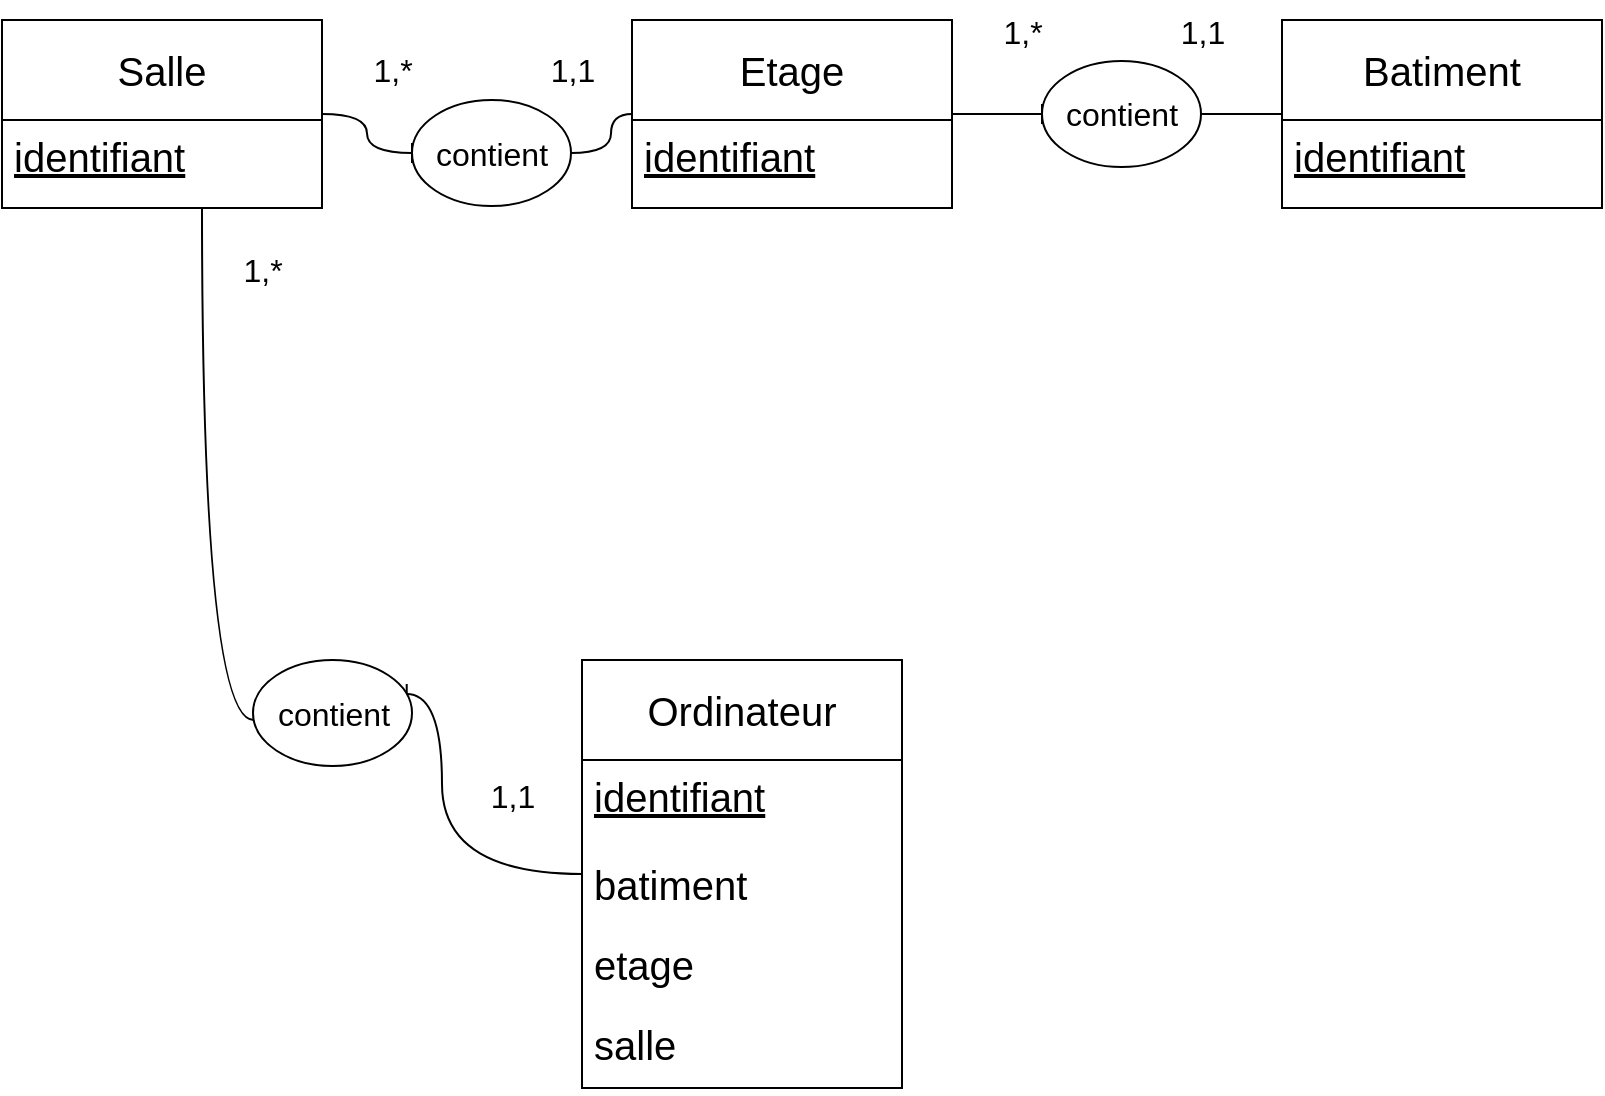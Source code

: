 <mxfile version="22.1.0" type="github">
  <diagram name="Page-1" id="gb1Xk3Oqogty75sHZNJk">
    <mxGraphModel dx="1174" dy="769" grid="1" gridSize="10" guides="1" tooltips="1" connect="1" arrows="1" fold="1" page="1" pageScale="1" pageWidth="850" pageHeight="1100" math="0" shadow="0">
      <root>
        <mxCell id="0" />
        <mxCell id="1" parent="0" />
        <mxCell id="sf0G0OYadpK-XRkGlgHM-1" value="Ordinateur" style="swimlane;fontStyle=0;childLayout=stackLayout;horizontal=1;startSize=50;fillColor=none;horizontalStack=0;resizeParent=1;resizeParentMax=0;resizeLast=0;collapsible=1;marginBottom=0;whiteSpace=wrap;html=1;fontSize=20;" vertex="1" parent="1">
          <mxGeometry x="320" y="390" width="160" height="214" as="geometry" />
        </mxCell>
        <mxCell id="sf0G0OYadpK-XRkGlgHM-3" value="&lt;u style=&quot;font-size: 20px;&quot;&gt;identifiant&lt;/u&gt;" style="text;strokeColor=none;fillColor=none;align=left;verticalAlign=top;spacingLeft=4;spacingRight=4;overflow=hidden;rotatable=0;points=[[0,0.5],[1,0.5]];portConstraint=eastwest;whiteSpace=wrap;html=1;fontSize=20;imageWidth=27;imageHeight=27;" vertex="1" parent="sf0G0OYadpK-XRkGlgHM-1">
          <mxGeometry y="50" width="160" height="44" as="geometry" />
        </mxCell>
        <mxCell id="sf0G0OYadpK-XRkGlgHM-4" value="batiment" style="text;strokeColor=none;fillColor=none;align=left;verticalAlign=top;spacingLeft=4;spacingRight=4;overflow=hidden;rotatable=0;points=[[0,0.5],[1,0.5]];portConstraint=eastwest;whiteSpace=wrap;html=1;fontSize=20;imageWidth=27;imageHeight=27;" vertex="1" parent="sf0G0OYadpK-XRkGlgHM-1">
          <mxGeometry y="94" width="160" height="40" as="geometry" />
        </mxCell>
        <mxCell id="sf0G0OYadpK-XRkGlgHM-6" value="etage" style="text;strokeColor=none;fillColor=none;align=left;verticalAlign=top;spacingLeft=4;spacingRight=4;overflow=hidden;rotatable=0;points=[[0,0.5],[1,0.5]];portConstraint=eastwest;whiteSpace=wrap;html=1;fontSize=20;" vertex="1" parent="sf0G0OYadpK-XRkGlgHM-1">
          <mxGeometry y="134" width="160" height="40" as="geometry" />
        </mxCell>
        <mxCell id="sf0G0OYadpK-XRkGlgHM-5" value="salle" style="text;strokeColor=none;fillColor=none;align=left;verticalAlign=top;spacingLeft=4;spacingRight=4;overflow=hidden;rotatable=0;points=[[0,0.5],[1,0.5]];portConstraint=eastwest;whiteSpace=wrap;html=1;fontSize=20;" vertex="1" parent="sf0G0OYadpK-XRkGlgHM-1">
          <mxGeometry y="174" width="160" height="40" as="geometry" />
        </mxCell>
        <mxCell id="sf0G0OYadpK-XRkGlgHM-29" style="edgeStyle=orthogonalEdgeStyle;rounded=0;orthogonalLoop=1;jettySize=auto;html=1;fontSize=12;startSize=8;endSize=8;endArrow=baseDash;endFill=0;curved=1;" edge="1" parent="1" source="sf0G0OYadpK-XRkGlgHM-26" target="sf0G0OYadpK-XRkGlgHM-21">
          <mxGeometry relative="1" as="geometry" />
        </mxCell>
        <mxCell id="sf0G0OYadpK-XRkGlgHM-11" value="Salle" style="swimlane;fontStyle=0;childLayout=stackLayout;horizontal=1;startSize=50;fillColor=none;horizontalStack=0;resizeParent=1;resizeParentMax=0;resizeLast=0;collapsible=1;marginBottom=0;whiteSpace=wrap;html=1;fontSize=20;" vertex="1" parent="1">
          <mxGeometry x="30" y="70" width="160" height="94" as="geometry" />
        </mxCell>
        <mxCell id="sf0G0OYadpK-XRkGlgHM-12" value="&lt;u style=&quot;font-size: 20px;&quot;&gt;identifiant&lt;/u&gt;" style="text;strokeColor=none;fillColor=none;align=left;verticalAlign=top;spacingLeft=4;spacingRight=4;overflow=hidden;rotatable=0;points=[[0,0.5],[1,0.5]];portConstraint=eastwest;whiteSpace=wrap;html=1;fontSize=20;imageWidth=27;imageHeight=27;" vertex="1" parent="sf0G0OYadpK-XRkGlgHM-11">
          <mxGeometry y="50" width="160" height="44" as="geometry" />
        </mxCell>
        <mxCell id="sf0G0OYadpK-XRkGlgHM-16" value="Batiment" style="swimlane;fontStyle=0;childLayout=stackLayout;horizontal=1;startSize=50;fillColor=none;horizontalStack=0;resizeParent=1;resizeParentMax=0;resizeLast=0;collapsible=1;marginBottom=0;whiteSpace=wrap;html=1;fontSize=20;" vertex="1" parent="1">
          <mxGeometry x="670" y="70" width="160" height="94" as="geometry" />
        </mxCell>
        <mxCell id="sf0G0OYadpK-XRkGlgHM-17" value="&lt;u style=&quot;font-size: 20px;&quot;&gt;identifiant&lt;/u&gt;" style="text;strokeColor=none;fillColor=none;align=left;verticalAlign=top;spacingLeft=4;spacingRight=4;overflow=hidden;rotatable=0;points=[[0,0.5],[1,0.5]];portConstraint=eastwest;whiteSpace=wrap;html=1;fontSize=20;imageWidth=27;imageHeight=27;" vertex="1" parent="sf0G0OYadpK-XRkGlgHM-16">
          <mxGeometry y="50" width="160" height="44" as="geometry" />
        </mxCell>
        <mxCell id="sf0G0OYadpK-XRkGlgHM-30" style="edgeStyle=orthogonalEdgeStyle;rounded=0;orthogonalLoop=1;jettySize=auto;html=1;fontSize=12;startSize=8;endSize=8;endArrow=baseDash;endFill=0;curved=1;" edge="1" parent="1" source="sf0G0OYadpK-XRkGlgHM-27" target="sf0G0OYadpK-XRkGlgHM-16">
          <mxGeometry relative="1" as="geometry" />
        </mxCell>
        <mxCell id="sf0G0OYadpK-XRkGlgHM-21" value="Etage" style="swimlane;fontStyle=0;childLayout=stackLayout;horizontal=1;startSize=50;fillColor=none;horizontalStack=0;resizeParent=1;resizeParentMax=0;resizeLast=0;collapsible=1;marginBottom=0;whiteSpace=wrap;html=1;fontSize=20;" vertex="1" parent="1">
          <mxGeometry x="345" y="70" width="160" height="94" as="geometry" />
        </mxCell>
        <mxCell id="sf0G0OYadpK-XRkGlgHM-22" value="&lt;u style=&quot;font-size: 20px;&quot;&gt;identifiant&lt;/u&gt;" style="text;strokeColor=none;fillColor=none;align=left;verticalAlign=top;spacingLeft=4;spacingRight=4;overflow=hidden;rotatable=0;points=[[0,0.5],[1,0.5]];portConstraint=eastwest;whiteSpace=wrap;html=1;fontSize=20;imageWidth=27;imageHeight=27;" vertex="1" parent="sf0G0OYadpK-XRkGlgHM-21">
          <mxGeometry y="50" width="160" height="44" as="geometry" />
        </mxCell>
        <mxCell id="sf0G0OYadpK-XRkGlgHM-32" value="" style="edgeStyle=orthogonalEdgeStyle;rounded=0;orthogonalLoop=1;jettySize=auto;html=1;fontSize=12;startSize=8;endSize=8;endArrow=baseDash;endFill=0;curved=1;" edge="1" parent="1" source="sf0G0OYadpK-XRkGlgHM-21" target="sf0G0OYadpK-XRkGlgHM-27">
          <mxGeometry relative="1" as="geometry">
            <mxPoint x="505" y="177" as="sourcePoint" />
            <mxPoint x="670" y="177" as="targetPoint" />
          </mxGeometry>
        </mxCell>
        <mxCell id="sf0G0OYadpK-XRkGlgHM-27" value="contient" style="ellipse;whiteSpace=wrap;html=1;fontSize=16;" vertex="1" parent="1">
          <mxGeometry x="550" y="90.5" width="79.5" height="53" as="geometry" />
        </mxCell>
        <mxCell id="sf0G0OYadpK-XRkGlgHM-33" value="" style="edgeStyle=orthogonalEdgeStyle;rounded=0;orthogonalLoop=1;jettySize=auto;html=1;fontSize=12;startSize=8;endSize=8;strokeColor=default;endArrow=baseDash;endFill=0;curved=1;" edge="1" parent="1" source="sf0G0OYadpK-XRkGlgHM-11" target="sf0G0OYadpK-XRkGlgHM-26">
          <mxGeometry relative="1" as="geometry">
            <mxPoint x="190" y="177" as="sourcePoint" />
            <mxPoint x="345" y="177" as="targetPoint" />
          </mxGeometry>
        </mxCell>
        <mxCell id="sf0G0OYadpK-XRkGlgHM-26" value="contient" style="ellipse;whiteSpace=wrap;html=1;fontSize=16;" vertex="1" parent="1">
          <mxGeometry x="235" y="110" width="79.5" height="53" as="geometry" />
        </mxCell>
        <mxCell id="sf0G0OYadpK-XRkGlgHM-34" value="" style="edgeStyle=orthogonalEdgeStyle;rounded=0;orthogonalLoop=1;jettySize=auto;html=1;fontSize=12;startSize=8;endSize=8;endArrow=baseDash;endFill=0;curved=1;" edge="1" parent="1" source="sf0G0OYadpK-XRkGlgHM-1" target="sf0G0OYadpK-XRkGlgHM-28">
          <mxGeometry relative="1" as="geometry">
            <mxPoint x="290" y="627" as="sourcePoint" />
            <mxPoint x="190" y="177" as="targetPoint" />
            <Array as="points">
              <mxPoint x="250" y="497" />
              <mxPoint x="250" y="407" />
            </Array>
          </mxGeometry>
        </mxCell>
        <mxCell id="sf0G0OYadpK-XRkGlgHM-35" style="edgeStyle=orthogonalEdgeStyle;rounded=0;orthogonalLoop=1;jettySize=auto;html=1;fontSize=12;startSize=8;endSize=8;curved=1;endArrow=baseDash;endFill=0;" edge="1" parent="1" source="sf0G0OYadpK-XRkGlgHM-28" target="sf0G0OYadpK-XRkGlgHM-11">
          <mxGeometry relative="1" as="geometry">
            <Array as="points">
              <mxPoint x="130" y="420" />
            </Array>
          </mxGeometry>
        </mxCell>
        <mxCell id="sf0G0OYadpK-XRkGlgHM-28" value="contient" style="ellipse;whiteSpace=wrap;html=1;fontSize=16;" vertex="1" parent="1">
          <mxGeometry x="155.5" y="390" width="79.5" height="53" as="geometry" />
        </mxCell>
        <mxCell id="sf0G0OYadpK-XRkGlgHM-36" value="1,1" style="text;html=1;align=center;verticalAlign=middle;resizable=0;points=[];autosize=1;strokeColor=none;fillColor=none;fontSize=16;" vertex="1" parent="1">
          <mxGeometry x="290" y="80" width="50" height="30" as="geometry" />
        </mxCell>
        <mxCell id="sf0G0OYadpK-XRkGlgHM-37" value="1,*" style="text;html=1;align=center;verticalAlign=middle;resizable=0;points=[];autosize=1;strokeColor=none;fillColor=none;fontSize=16;" vertex="1" parent="1">
          <mxGeometry x="205" y="80" width="40" height="30" as="geometry" />
        </mxCell>
        <mxCell id="sf0G0OYadpK-XRkGlgHM-38" value="1,*" style="text;html=1;align=center;verticalAlign=middle;resizable=0;points=[];autosize=1;strokeColor=none;fillColor=none;fontSize=16;" vertex="1" parent="1">
          <mxGeometry x="520" y="60.5" width="40" height="30" as="geometry" />
        </mxCell>
        <mxCell id="sf0G0OYadpK-XRkGlgHM-39" value="1,1" style="text;html=1;align=center;verticalAlign=middle;resizable=0;points=[];autosize=1;strokeColor=none;fillColor=none;fontSize=16;" vertex="1" parent="1">
          <mxGeometry x="605" y="60.5" width="50" height="30" as="geometry" />
        </mxCell>
        <mxCell id="sf0G0OYadpK-XRkGlgHM-40" value="1,*" style="text;html=1;align=center;verticalAlign=middle;resizable=0;points=[];autosize=1;strokeColor=none;fillColor=none;fontSize=16;" vertex="1" parent="1">
          <mxGeometry x="140" y="180" width="40" height="30" as="geometry" />
        </mxCell>
        <mxCell id="sf0G0OYadpK-XRkGlgHM-41" value="1,1" style="text;html=1;align=center;verticalAlign=middle;resizable=0;points=[];autosize=1;strokeColor=none;fillColor=none;fontSize=16;" vertex="1" parent="1">
          <mxGeometry x="260" y="443" width="50" height="30" as="geometry" />
        </mxCell>
      </root>
    </mxGraphModel>
  </diagram>
</mxfile>
